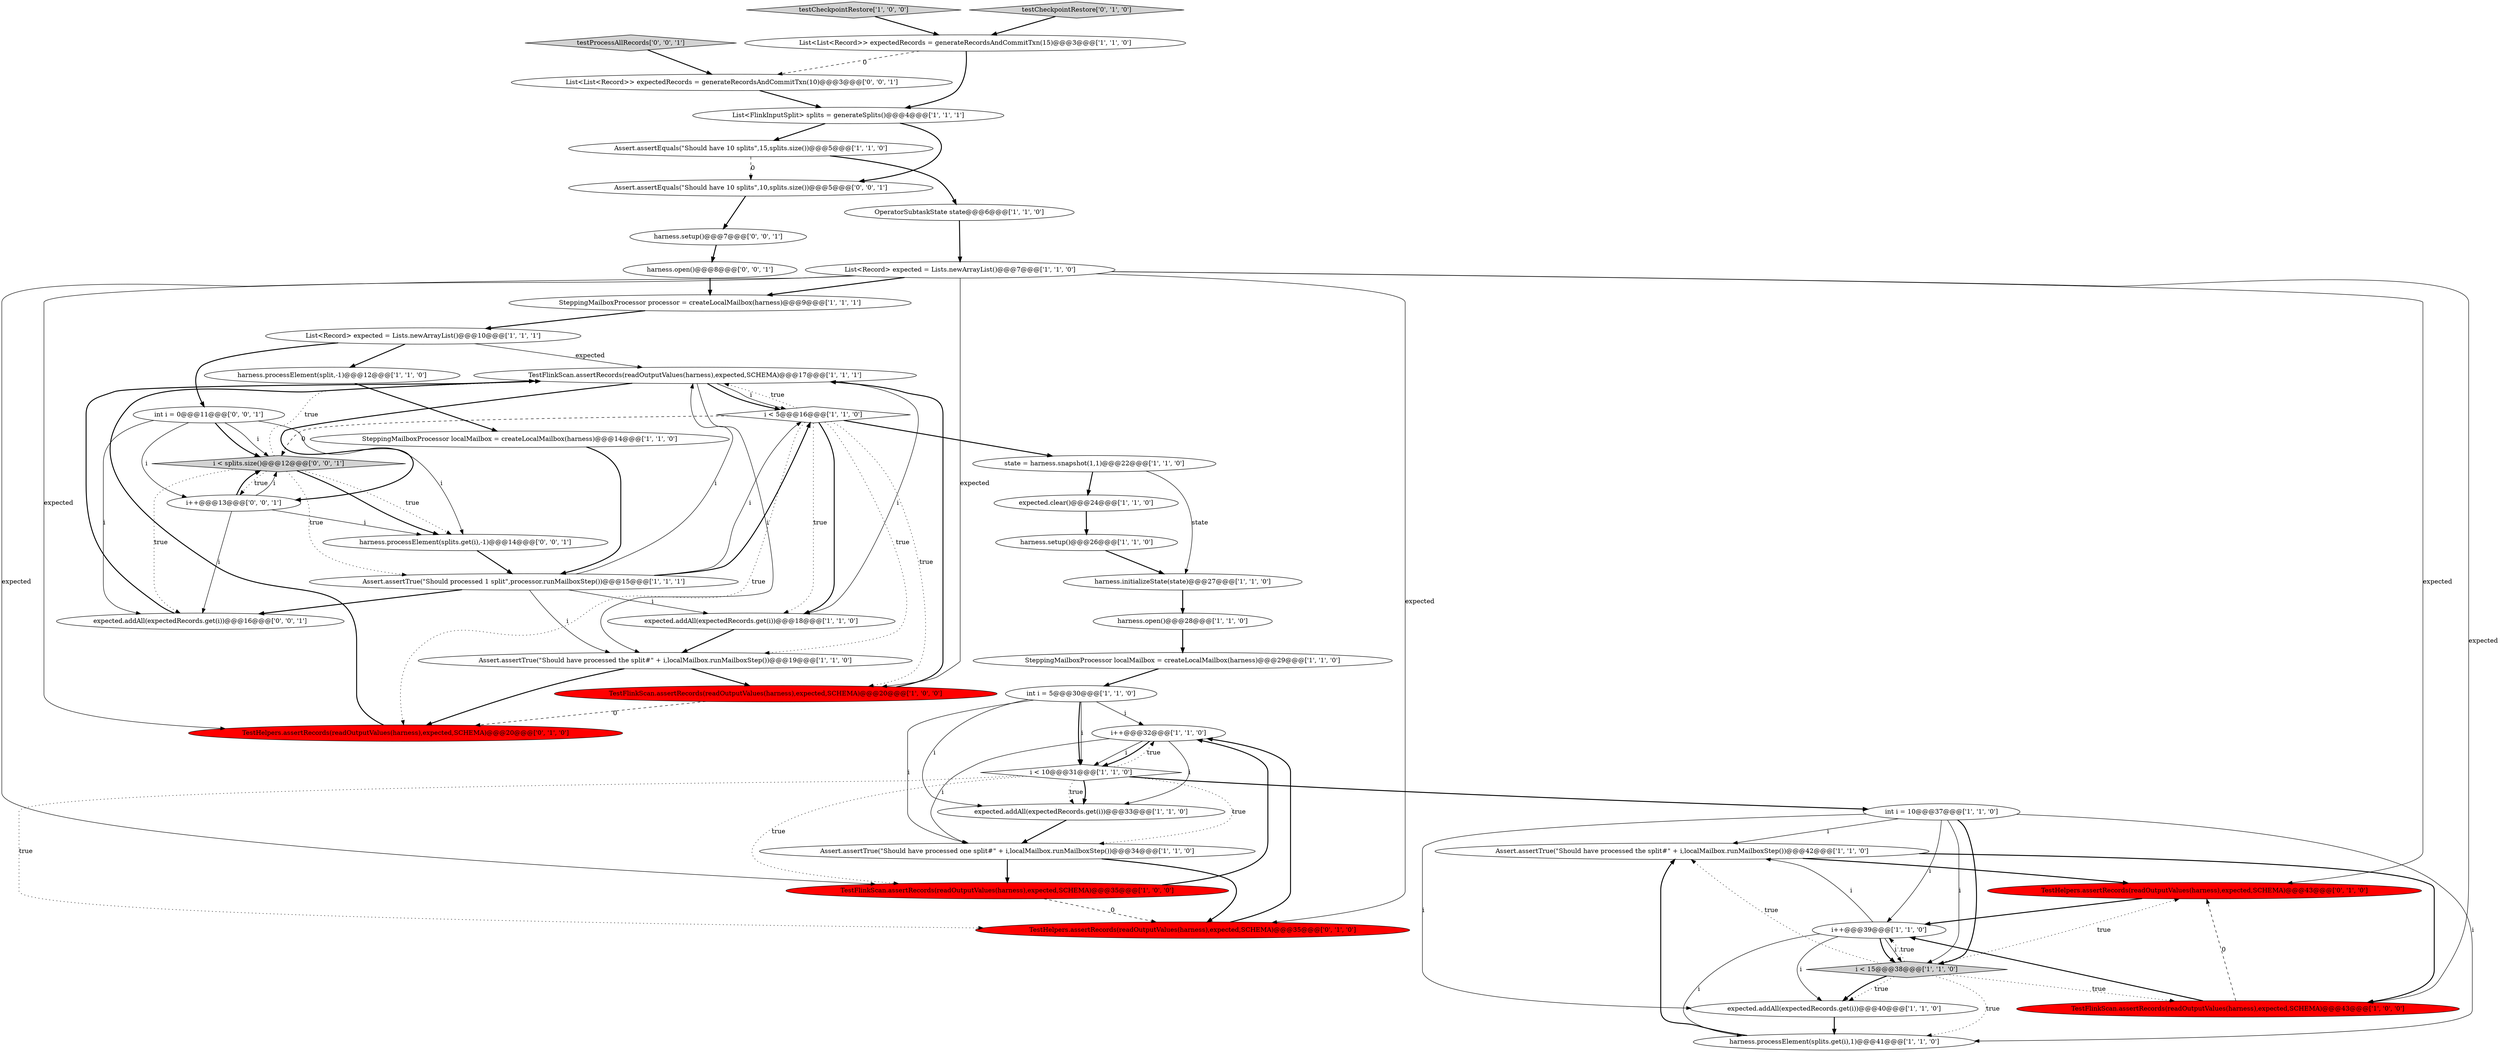 digraph {
1 [style = filled, label = "List<List<Record>> expectedRecords = generateRecordsAndCommitTxn(15)@@@3@@@['1', '1', '0']", fillcolor = white, shape = ellipse image = "AAA0AAABBB1BBB"];
20 [style = filled, label = "i++@@@32@@@['1', '1', '0']", fillcolor = white, shape = ellipse image = "AAA0AAABBB1BBB"];
41 [style = filled, label = "harness.processElement(splits.get(i),-1)@@@14@@@['0', '0', '1']", fillcolor = white, shape = ellipse image = "AAA0AAABBB3BBB"];
28 [style = filled, label = "expected.addAll(expectedRecords.get(i))@@@18@@@['1', '1', '0']", fillcolor = white, shape = ellipse image = "AAA0AAABBB1BBB"];
34 [style = filled, label = "SteppingMailboxProcessor processor = createLocalMailbox(harness)@@@9@@@['1', '1', '1']", fillcolor = white, shape = ellipse image = "AAA0AAABBB1BBB"];
19 [style = filled, label = "TestFlinkScan.assertRecords(readOutputValues(harness),expected,SCHEMA)@@@17@@@['1', '1', '1']", fillcolor = white, shape = ellipse image = "AAA0AAABBB1BBB"];
47 [style = filled, label = "List<List<Record>> expectedRecords = generateRecordsAndCommitTxn(10)@@@3@@@['0', '0', '1']", fillcolor = white, shape = ellipse image = "AAA0AAABBB3BBB"];
23 [style = filled, label = "Assert.assertTrue(\"Should have processed the split#\" + i,localMailbox.runMailboxStep())@@@42@@@['1', '1', '0']", fillcolor = white, shape = ellipse image = "AAA0AAABBB1BBB"];
15 [style = filled, label = "expected.addAll(expectedRecords.get(i))@@@33@@@['1', '1', '0']", fillcolor = white, shape = ellipse image = "AAA0AAABBB1BBB"];
2 [style = filled, label = "i < 5@@@16@@@['1', '1', '0']", fillcolor = white, shape = diamond image = "AAA0AAABBB1BBB"];
22 [style = filled, label = "i++@@@39@@@['1', '1', '0']", fillcolor = white, shape = ellipse image = "AAA0AAABBB1BBB"];
0 [style = filled, label = "state = harness.snapshot(1,1)@@@22@@@['1', '1', '0']", fillcolor = white, shape = ellipse image = "AAA0AAABBB1BBB"];
10 [style = filled, label = "i < 10@@@31@@@['1', '1', '0']", fillcolor = white, shape = diamond image = "AAA0AAABBB1BBB"];
29 [style = filled, label = "harness.initializeState(state)@@@27@@@['1', '1', '0']", fillcolor = white, shape = ellipse image = "AAA0AAABBB1BBB"];
14 [style = filled, label = "TestFlinkScan.assertRecords(readOutputValues(harness),expected,SCHEMA)@@@20@@@['1', '0', '0']", fillcolor = red, shape = ellipse image = "AAA1AAABBB1BBB"];
18 [style = filled, label = "List<Record> expected = Lists.newArrayList()@@@7@@@['1', '1', '0']", fillcolor = white, shape = ellipse image = "AAA0AAABBB1BBB"];
37 [style = filled, label = "TestHelpers.assertRecords(readOutputValues(harness),expected,SCHEMA)@@@43@@@['0', '1', '0']", fillcolor = red, shape = ellipse image = "AAA1AAABBB2BBB"];
40 [style = filled, label = "testProcessAllRecords['0', '0', '1']", fillcolor = lightgray, shape = diamond image = "AAA0AAABBB3BBB"];
16 [style = filled, label = "int i = 5@@@30@@@['1', '1', '0']", fillcolor = white, shape = ellipse image = "AAA0AAABBB1BBB"];
48 [style = filled, label = "expected.addAll(expectedRecords.get(i))@@@16@@@['0', '0', '1']", fillcolor = white, shape = ellipse image = "AAA0AAABBB3BBB"];
21 [style = filled, label = "Assert.assertTrue(\"Should processed 1 split\",processor.runMailboxStep())@@@15@@@['1', '1', '1']", fillcolor = white, shape = ellipse image = "AAA0AAABBB1BBB"];
27 [style = filled, label = "expected.addAll(expectedRecords.get(i))@@@40@@@['1', '1', '0']", fillcolor = white, shape = ellipse image = "AAA0AAABBB1BBB"];
7 [style = filled, label = "List<Record> expected = Lists.newArrayList()@@@10@@@['1', '1', '1']", fillcolor = white, shape = ellipse image = "AAA0AAABBB1BBB"];
25 [style = filled, label = "expected.clear()@@@24@@@['1', '1', '0']", fillcolor = white, shape = ellipse image = "AAA0AAABBB1BBB"];
44 [style = filled, label = "i++@@@13@@@['0', '0', '1']", fillcolor = white, shape = ellipse image = "AAA0AAABBB3BBB"];
3 [style = filled, label = "harness.open()@@@28@@@['1', '1', '0']", fillcolor = white, shape = ellipse image = "AAA0AAABBB1BBB"];
26 [style = filled, label = "Assert.assertEquals(\"Should have 10 splits\",15,splits.size())@@@5@@@['1', '1', '0']", fillcolor = white, shape = ellipse image = "AAA0AAABBB1BBB"];
32 [style = filled, label = "SteppingMailboxProcessor localMailbox = createLocalMailbox(harness)@@@14@@@['1', '1', '0']", fillcolor = white, shape = ellipse image = "AAA0AAABBB1BBB"];
46 [style = filled, label = "harness.open()@@@8@@@['0', '0', '1']", fillcolor = white, shape = ellipse image = "AAA0AAABBB3BBB"];
39 [style = filled, label = "i < splits.size()@@@12@@@['0', '0', '1']", fillcolor = lightgray, shape = diamond image = "AAA0AAABBB3BBB"];
30 [style = filled, label = "OperatorSubtaskState state@@@6@@@['1', '1', '0']", fillcolor = white, shape = ellipse image = "AAA0AAABBB1BBB"];
42 [style = filled, label = "int i = 0@@@11@@@['0', '0', '1']", fillcolor = white, shape = ellipse image = "AAA0AAABBB3BBB"];
17 [style = filled, label = "TestFlinkScan.assertRecords(readOutputValues(harness),expected,SCHEMA)@@@35@@@['1', '0', '0']", fillcolor = red, shape = ellipse image = "AAA1AAABBB1BBB"];
5 [style = filled, label = "List<FlinkInputSplit> splits = generateSplits()@@@4@@@['1', '1', '1']", fillcolor = white, shape = ellipse image = "AAA0AAABBB1BBB"];
12 [style = filled, label = "harness.setup()@@@26@@@['1', '1', '0']", fillcolor = white, shape = ellipse image = "AAA0AAABBB1BBB"];
6 [style = filled, label = "SteppingMailboxProcessor localMailbox = createLocalMailbox(harness)@@@29@@@['1', '1', '0']", fillcolor = white, shape = ellipse image = "AAA0AAABBB1BBB"];
33 [style = filled, label = "testCheckpointRestore['1', '0', '0']", fillcolor = lightgray, shape = diamond image = "AAA0AAABBB1BBB"];
11 [style = filled, label = "TestFlinkScan.assertRecords(readOutputValues(harness),expected,SCHEMA)@@@43@@@['1', '0', '0']", fillcolor = red, shape = ellipse image = "AAA1AAABBB1BBB"];
31 [style = filled, label = "Assert.assertTrue(\"Should have processed the split#\" + i,localMailbox.runMailboxStep())@@@19@@@['1', '1', '0']", fillcolor = white, shape = ellipse image = "AAA0AAABBB1BBB"];
43 [style = filled, label = "Assert.assertEquals(\"Should have 10 splits\",10,splits.size())@@@5@@@['0', '0', '1']", fillcolor = white, shape = ellipse image = "AAA0AAABBB3BBB"];
38 [style = filled, label = "testCheckpointRestore['0', '1', '0']", fillcolor = lightgray, shape = diamond image = "AAA0AAABBB2BBB"];
36 [style = filled, label = "TestHelpers.assertRecords(readOutputValues(harness),expected,SCHEMA)@@@20@@@['0', '1', '0']", fillcolor = red, shape = ellipse image = "AAA1AAABBB2BBB"];
35 [style = filled, label = "TestHelpers.assertRecords(readOutputValues(harness),expected,SCHEMA)@@@35@@@['0', '1', '0']", fillcolor = red, shape = ellipse image = "AAA1AAABBB2BBB"];
45 [style = filled, label = "harness.setup()@@@7@@@['0', '0', '1']", fillcolor = white, shape = ellipse image = "AAA0AAABBB3BBB"];
4 [style = filled, label = "harness.processElement(splits.get(i),1)@@@41@@@['1', '1', '0']", fillcolor = white, shape = ellipse image = "AAA0AAABBB1BBB"];
24 [style = filled, label = "int i = 10@@@37@@@['1', '1', '0']", fillcolor = white, shape = ellipse image = "AAA0AAABBB1BBB"];
9 [style = filled, label = "Assert.assertTrue(\"Should have processed one split#\" + i,localMailbox.runMailboxStep())@@@34@@@['1', '1', '0']", fillcolor = white, shape = ellipse image = "AAA0AAABBB1BBB"];
13 [style = filled, label = "i < 15@@@38@@@['1', '1', '0']", fillcolor = lightgray, shape = diamond image = "AAA0AAABBB1BBB"];
8 [style = filled, label = "harness.processElement(split,-1)@@@12@@@['1', '1', '0']", fillcolor = white, shape = ellipse image = "AAA0AAABBB1BBB"];
1->5 [style = bold, label=""];
46->34 [style = bold, label=""];
24->27 [style = solid, label="i"];
13->27 [style = dotted, label="true"];
7->19 [style = solid, label="expected"];
18->14 [style = solid, label="expected"];
10->24 [style = bold, label=""];
20->10 [style = solid, label="i"];
17->35 [style = dashed, label="0"];
21->48 [style = bold, label=""];
16->9 [style = solid, label="i"];
16->15 [style = solid, label="i"];
7->8 [style = bold, label=""];
30->18 [style = bold, label=""];
24->22 [style = solid, label="i"];
9->35 [style = bold, label=""];
26->43 [style = dashed, label="0"];
16->10 [style = solid, label="i"];
21->2 [style = solid, label="i"];
21->2 [style = bold, label=""];
18->35 [style = solid, label="expected"];
19->44 [style = bold, label=""];
44->41 [style = solid, label="i"];
0->25 [style = bold, label=""];
10->20 [style = dotted, label="true"];
19->28 [style = solid, label="i"];
40->47 [style = bold, label=""];
24->4 [style = solid, label="i"];
13->37 [style = dotted, label="true"];
2->28 [style = bold, label=""];
22->13 [style = bold, label=""];
13->4 [style = dotted, label="true"];
17->20 [style = bold, label=""];
31->14 [style = bold, label=""];
42->48 [style = solid, label="i"];
21->31 [style = solid, label="i"];
35->20 [style = bold, label=""];
16->20 [style = solid, label="i"];
41->21 [style = bold, label=""];
9->17 [style = bold, label=""];
19->2 [style = bold, label=""];
42->41 [style = solid, label="i"];
18->37 [style = solid, label="expected"];
2->28 [style = dotted, label="true"];
43->45 [style = bold, label=""];
22->27 [style = solid, label="i"];
13->23 [style = dotted, label="true"];
12->29 [style = bold, label=""];
23->37 [style = bold, label=""];
13->22 [style = dotted, label="true"];
1->47 [style = dashed, label="0"];
15->9 [style = bold, label=""];
39->44 [style = dotted, label="true"];
2->39 [style = dashed, label="0"];
7->42 [style = bold, label=""];
44->48 [style = solid, label="i"];
39->41 [style = bold, label=""];
45->46 [style = bold, label=""];
21->28 [style = solid, label="i"];
18->17 [style = solid, label="expected"];
4->23 [style = bold, label=""];
20->15 [style = solid, label="i"];
44->39 [style = solid, label="i"];
24->13 [style = bold, label=""];
2->19 [style = dotted, label="true"];
18->36 [style = solid, label="expected"];
24->13 [style = solid, label="i"];
18->34 [style = bold, label=""];
28->31 [style = bold, label=""];
42->39 [style = bold, label=""];
5->26 [style = bold, label=""];
3->6 [style = bold, label=""];
14->19 [style = bold, label=""];
31->36 [style = bold, label=""];
10->9 [style = dotted, label="true"];
10->35 [style = dotted, label="true"];
38->1 [style = bold, label=""];
22->23 [style = solid, label="i"];
10->17 [style = dotted, label="true"];
37->22 [style = bold, label=""];
2->0 [style = bold, label=""];
13->27 [style = bold, label=""];
39->48 [style = dotted, label="true"];
19->31 [style = solid, label="i"];
47->5 [style = bold, label=""];
11->22 [style = bold, label=""];
13->11 [style = dotted, label="true"];
2->14 [style = dotted, label="true"];
2->36 [style = dotted, label="true"];
23->11 [style = bold, label=""];
24->23 [style = solid, label="i"];
36->19 [style = bold, label=""];
39->21 [style = dotted, label="true"];
32->21 [style = bold, label=""];
10->15 [style = bold, label=""];
8->32 [style = bold, label=""];
42->39 [style = solid, label="i"];
16->10 [style = bold, label=""];
39->19 [style = dotted, label="true"];
21->19 [style = solid, label="i"];
22->13 [style = solid, label="i"];
29->3 [style = bold, label=""];
34->7 [style = bold, label=""];
18->11 [style = solid, label="expected"];
33->1 [style = bold, label=""];
22->4 [style = solid, label="i"];
14->36 [style = dashed, label="0"];
44->39 [style = bold, label=""];
2->31 [style = dotted, label="true"];
19->2 [style = solid, label="i"];
26->30 [style = bold, label=""];
20->10 [style = bold, label=""];
5->43 [style = bold, label=""];
10->15 [style = dotted, label="true"];
42->44 [style = solid, label="i"];
27->4 [style = bold, label=""];
25->12 [style = bold, label=""];
6->16 [style = bold, label=""];
39->41 [style = dotted, label="true"];
48->19 [style = bold, label=""];
11->37 [style = dashed, label="0"];
0->29 [style = solid, label="state"];
20->9 [style = solid, label="i"];
}
